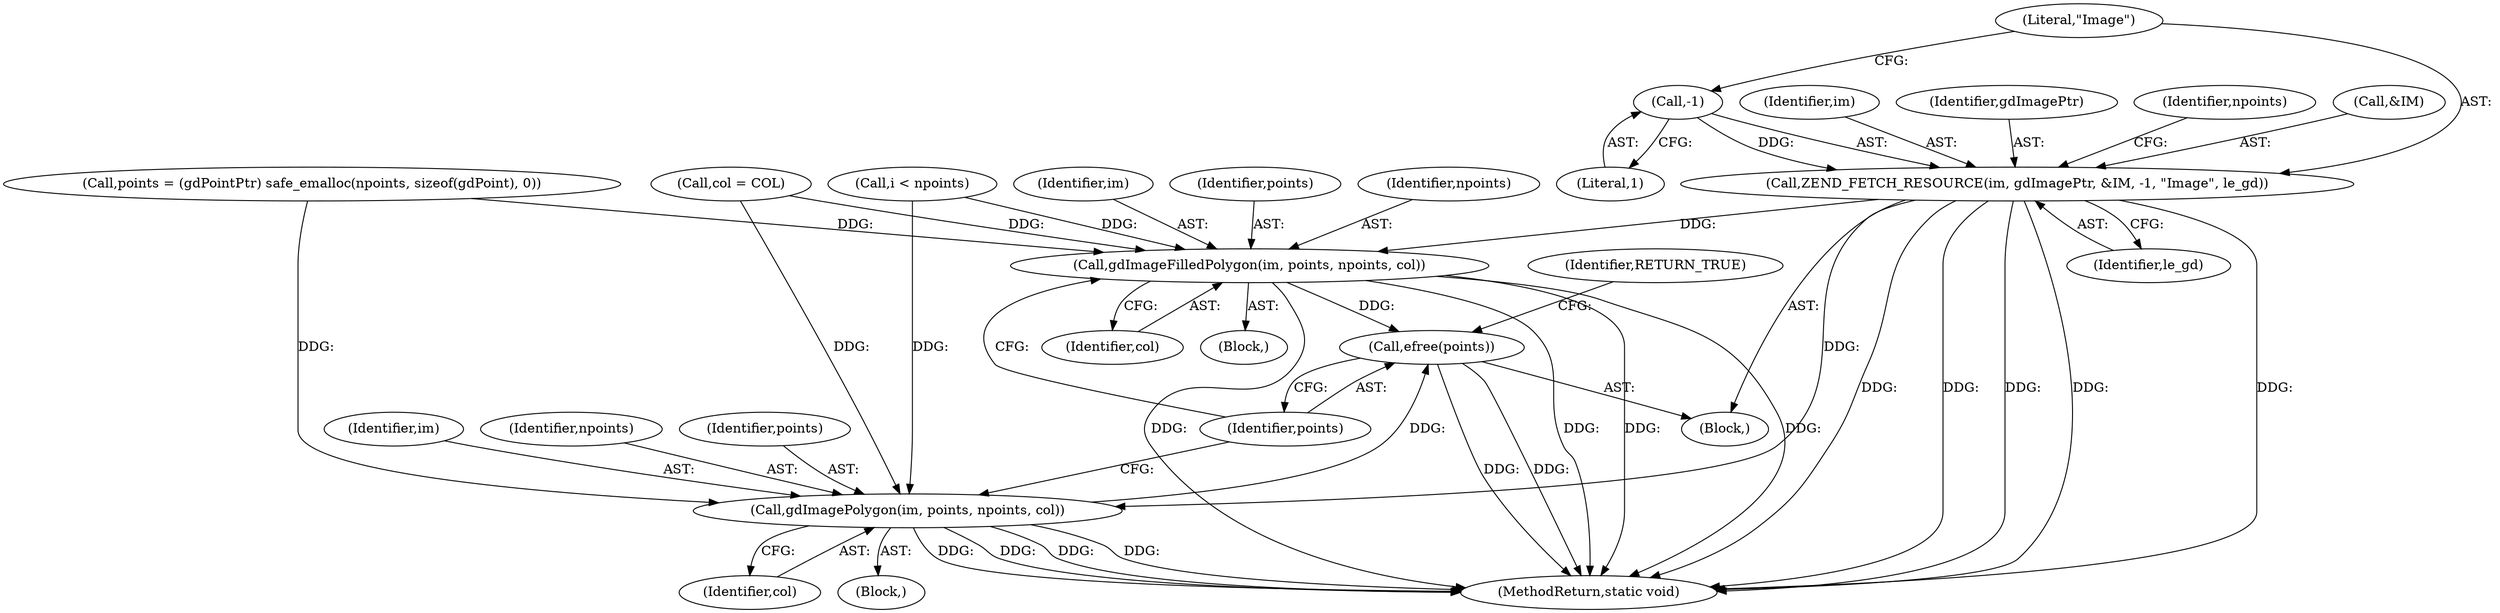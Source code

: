 digraph "0_php-src_2938329ce19cb8c4197dec146c3ec887c6f61d01_5@pointer" {
"1000120" [label="(Call,ZEND_FETCH_RESOURCE(im, gdImagePtr, &IM, -1, \"Image\", le_gd))"];
"1000125" [label="(Call,-1)"];
"1000238" [label="(Call,gdImageFilledPolygon(im, points, npoints, col))"];
"1000250" [label="(Call,efree(points))"];
"1000245" [label="(Call,gdImagePolygon(im, points, npoints, col))"];
"1000241" [label="(Identifier,npoints)"];
"1000160" [label="(Call,points = (gdPointPtr) safe_emalloc(npoints, sizeof(gdPoint), 0))"];
"1000239" [label="(Identifier,im)"];
"1000123" [label="(Call,&IM)"];
"1000125" [label="(Call,-1)"];
"1000245" [label="(Call,gdImagePolygon(im, points, npoints, col))"];
"1000252" [label="(Identifier,RETURN_TRUE)"];
"1000240" [label="(Identifier,points)"];
"1000246" [label="(Identifier,im)"];
"1000132" [label="(Call,col = COL)"];
"1000120" [label="(Call,ZEND_FETCH_RESOURCE(im, gdImagePtr, &IM, -1, \"Image\", le_gd))"];
"1000248" [label="(Identifier,npoints)"];
"1000127" [label="(Literal,\"Image\")"];
"1000247" [label="(Identifier,points)"];
"1000103" [label="(Block,)"];
"1000237" [label="(Block,)"];
"1000173" [label="(Call,i < npoints)"];
"1000238" [label="(Call,gdImageFilledPolygon(im, points, npoints, col))"];
"1000251" [label="(Identifier,points)"];
"1000244" [label="(Block,)"];
"1000253" [label="(MethodReturn,static void)"];
"1000242" [label="(Identifier,col)"];
"1000121" [label="(Identifier,im)"];
"1000250" [label="(Call,efree(points))"];
"1000122" [label="(Identifier,gdImagePtr)"];
"1000249" [label="(Identifier,col)"];
"1000126" [label="(Literal,1)"];
"1000130" [label="(Identifier,npoints)"];
"1000128" [label="(Identifier,le_gd)"];
"1000120" -> "1000103"  [label="AST: "];
"1000120" -> "1000128"  [label="CFG: "];
"1000121" -> "1000120"  [label="AST: "];
"1000122" -> "1000120"  [label="AST: "];
"1000123" -> "1000120"  [label="AST: "];
"1000125" -> "1000120"  [label="AST: "];
"1000127" -> "1000120"  [label="AST: "];
"1000128" -> "1000120"  [label="AST: "];
"1000130" -> "1000120"  [label="CFG: "];
"1000120" -> "1000253"  [label="DDG: "];
"1000120" -> "1000253"  [label="DDG: "];
"1000120" -> "1000253"  [label="DDG: "];
"1000120" -> "1000253"  [label="DDG: "];
"1000120" -> "1000253"  [label="DDG: "];
"1000125" -> "1000120"  [label="DDG: "];
"1000120" -> "1000238"  [label="DDG: "];
"1000120" -> "1000245"  [label="DDG: "];
"1000125" -> "1000126"  [label="CFG: "];
"1000126" -> "1000125"  [label="AST: "];
"1000127" -> "1000125"  [label="CFG: "];
"1000238" -> "1000237"  [label="AST: "];
"1000238" -> "1000242"  [label="CFG: "];
"1000239" -> "1000238"  [label="AST: "];
"1000240" -> "1000238"  [label="AST: "];
"1000241" -> "1000238"  [label="AST: "];
"1000242" -> "1000238"  [label="AST: "];
"1000251" -> "1000238"  [label="CFG: "];
"1000238" -> "1000253"  [label="DDG: "];
"1000238" -> "1000253"  [label="DDG: "];
"1000238" -> "1000253"  [label="DDG: "];
"1000238" -> "1000253"  [label="DDG: "];
"1000160" -> "1000238"  [label="DDG: "];
"1000173" -> "1000238"  [label="DDG: "];
"1000132" -> "1000238"  [label="DDG: "];
"1000238" -> "1000250"  [label="DDG: "];
"1000250" -> "1000103"  [label="AST: "];
"1000250" -> "1000251"  [label="CFG: "];
"1000251" -> "1000250"  [label="AST: "];
"1000252" -> "1000250"  [label="CFG: "];
"1000250" -> "1000253"  [label="DDG: "];
"1000250" -> "1000253"  [label="DDG: "];
"1000245" -> "1000250"  [label="DDG: "];
"1000245" -> "1000244"  [label="AST: "];
"1000245" -> "1000249"  [label="CFG: "];
"1000246" -> "1000245"  [label="AST: "];
"1000247" -> "1000245"  [label="AST: "];
"1000248" -> "1000245"  [label="AST: "];
"1000249" -> "1000245"  [label="AST: "];
"1000251" -> "1000245"  [label="CFG: "];
"1000245" -> "1000253"  [label="DDG: "];
"1000245" -> "1000253"  [label="DDG: "];
"1000245" -> "1000253"  [label="DDG: "];
"1000245" -> "1000253"  [label="DDG: "];
"1000160" -> "1000245"  [label="DDG: "];
"1000173" -> "1000245"  [label="DDG: "];
"1000132" -> "1000245"  [label="DDG: "];
}

